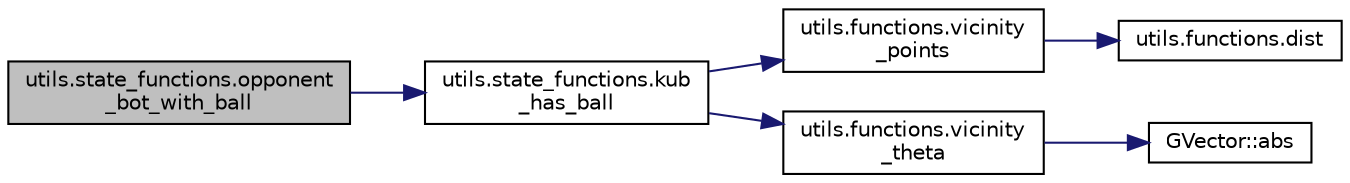 digraph "utils.state_functions.opponent_bot_with_ball"
{
 // INTERACTIVE_SVG=YES
  edge [fontname="Helvetica",fontsize="10",labelfontname="Helvetica",labelfontsize="10"];
  node [fontname="Helvetica",fontsize="10",shape=record];
  rankdir="LR";
  Node1 [label="utils.state_functions.opponent\l_bot_with_ball",height=0.2,width=0.4,color="black", fillcolor="grey75", style="filled", fontcolor="black"];
  Node1 -> Node2 [color="midnightblue",fontsize="10",style="solid",fontname="Helvetica"];
  Node2 [label="utils.state_functions.kub\l_has_ball",height=0.2,width=0.4,color="black", fillcolor="white", style="filled",URL="$d9/d09/namespaceutils_1_1state__functions.html#a882c3bfc960c8181d169449e6fa48ca8"];
  Node2 -> Node3 [color="midnightblue",fontsize="10",style="solid",fontname="Helvetica"];
  Node3 [label="utils.functions.vicinity\l_points",height=0.2,width=0.4,color="black", fillcolor="white", style="filled",URL="$d6/d83/namespaceutils_1_1math__functions.html#add6f7ce093f2084ecc440852873cbf79"];
  Node3 -> Node4 [color="midnightblue",fontsize="10",style="solid",fontname="Helvetica"];
  Node4 [label="utils.functions.dist",height=0.2,width=0.4,color="black", fillcolor="white", style="filled",URL="$d6/d83/namespaceutils_1_1math__functions.html#a75d840d8cbf719630bbb23997efdbb0e"];
  Node2 -> Node5 [color="midnightblue",fontsize="10",style="solid",fontname="Helvetica"];
  Node5 [label="utils.functions.vicinity\l_theta",height=0.2,width=0.4,color="black", fillcolor="white", style="filled",URL="$d6/d83/namespaceutils_1_1math__functions.html#af3513469620dac18ea9dd7cad499b3e3"];
  Node5 -> Node6 [color="midnightblue",fontsize="10",style="solid",fontname="Helvetica"];
  Node6 [label="GVector::abs",height=0.2,width=0.4,color="black", fillcolor="white", style="filled",URL="$d5/da9/namespace_g_vector.html#a9ad98c3a0469b46d6d9437dace1bdaff"];
}
